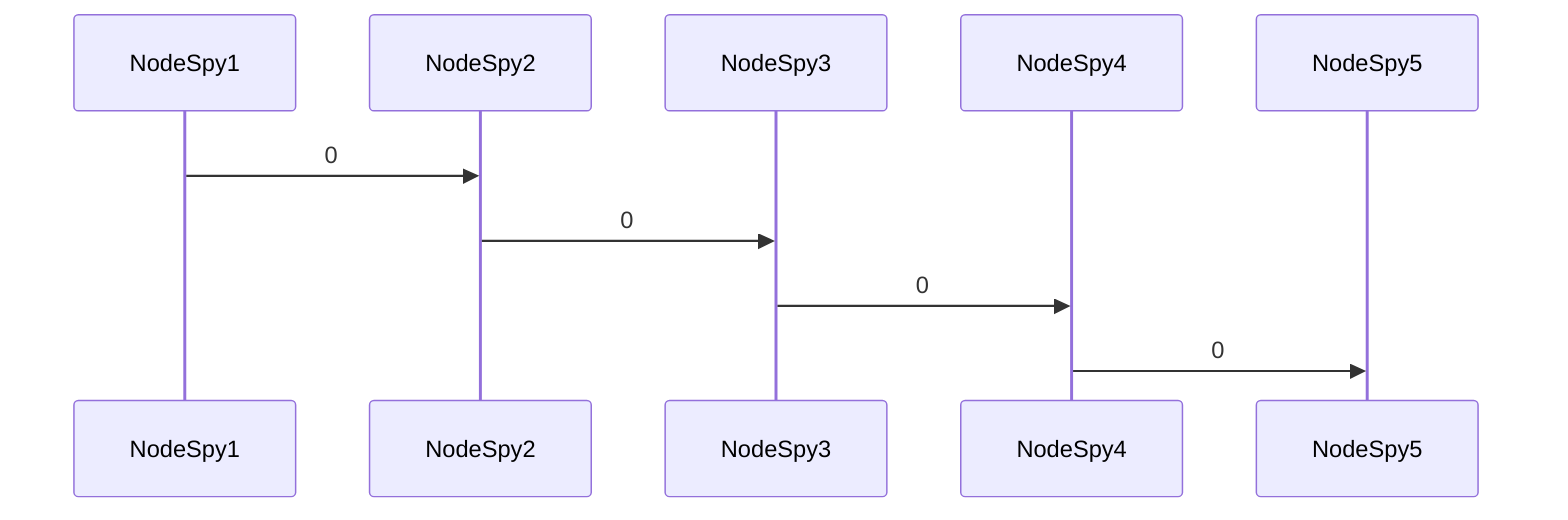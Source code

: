 ﻿sequenceDiagram
NodeSpy1->>NodeSpy2:0
NodeSpy2->>NodeSpy3:0
NodeSpy3->>NodeSpy4:0
NodeSpy4->>NodeSpy5:0